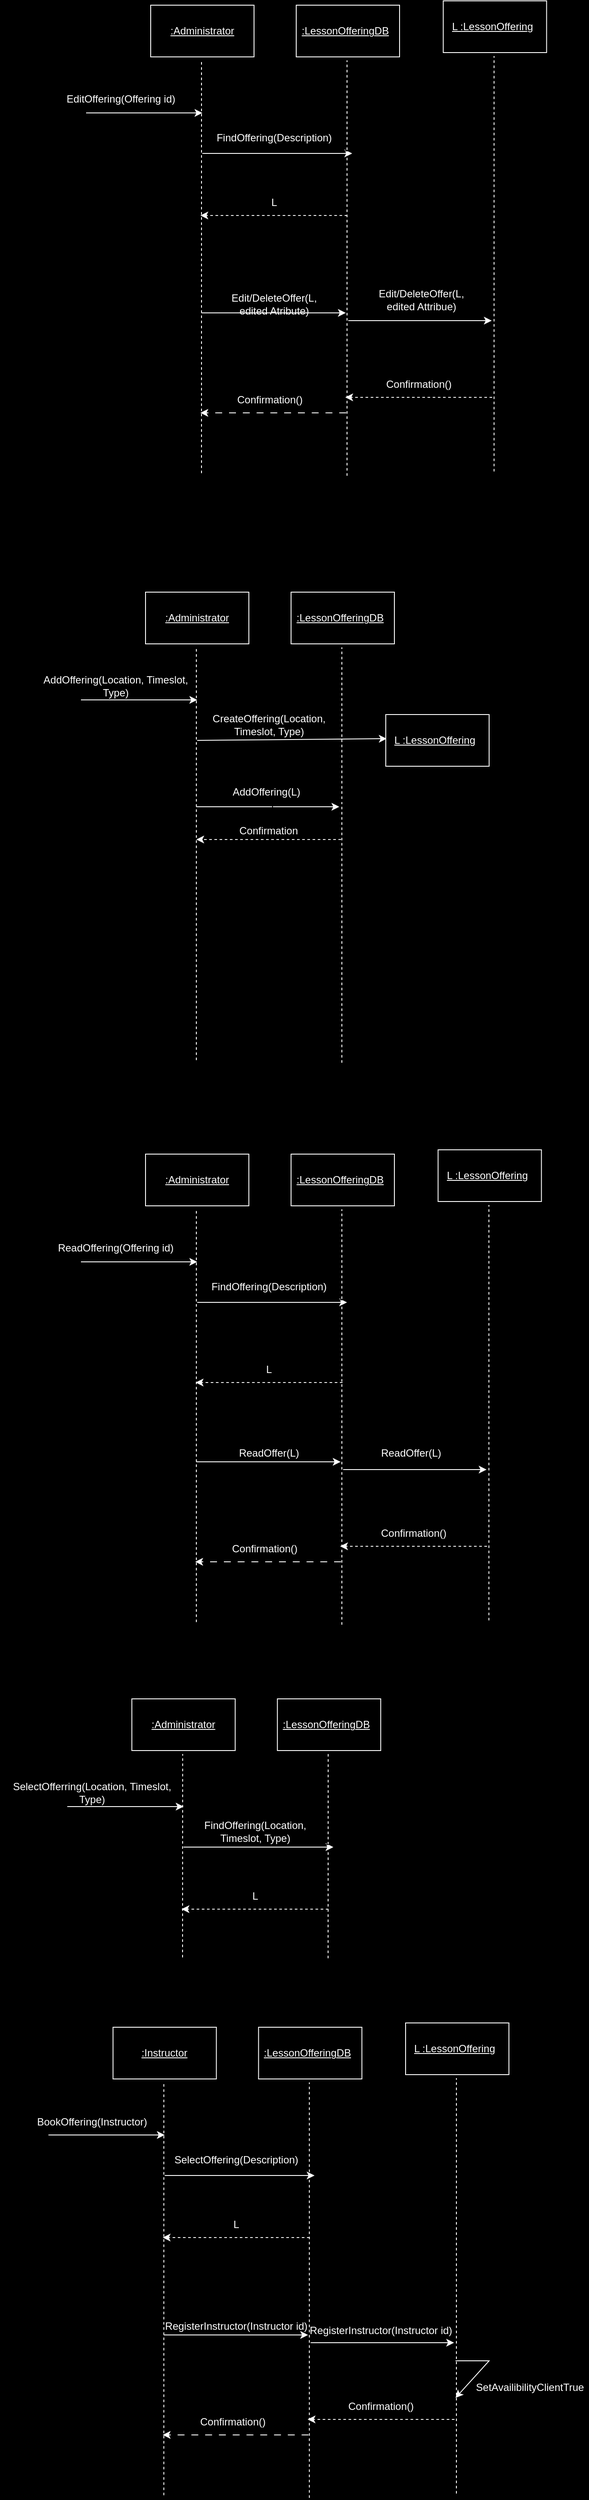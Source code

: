 <mxfile version="24.8.3">
  <diagram name="Page-1" id="BVtC-Wyuu0O_u82IhjVZ">
    <mxGraphModel dx="1826" dy="791" grid="0" gridSize="10" guides="1" tooltips="1" connect="1" arrows="1" fold="1" page="0" pageScale="1" pageWidth="850" pageHeight="1100" background="#000000" math="0" shadow="0">
      <root>
        <mxCell id="0" />
        <mxCell id="1" parent="0" />
        <mxCell id="HHSnTfPOIRJ8PouTAjJy-1" value="" style="endArrow=classic;html=1;rounded=0;strokeColor=#FFFFFF;" parent="1" edge="1">
          <mxGeometry width="50" height="50" relative="1" as="geometry">
            <mxPoint x="68" y="237" as="sourcePoint" />
            <mxPoint x="203" y="237" as="targetPoint" />
          </mxGeometry>
        </mxCell>
        <mxCell id="HHSnTfPOIRJ8PouTAjJy-2" value="Con" style="text;html=1;align=center;verticalAlign=middle;whiteSpace=wrap;rounded=0;" parent="1" vertex="1">
          <mxGeometry x="103" y="206" width="60" height="30" as="geometry" />
        </mxCell>
        <mxCell id="HHSnTfPOIRJ8PouTAjJy-3" value="" style="endArrow=none;dashed=1;html=1;rounded=0;strokeColor=#FFFFFF;" parent="1" edge="1">
          <mxGeometry width="50" height="50" relative="1" as="geometry">
            <mxPoint x="202" y="655" as="sourcePoint" />
            <mxPoint x="202" y="176" as="targetPoint" />
          </mxGeometry>
        </mxCell>
        <mxCell id="HHSnTfPOIRJ8PouTAjJy-4" value="" style="rounded=0;whiteSpace=wrap;html=1;fillColor=#000000;strokeColor=#FFFFFF;" parent="1" vertex="1">
          <mxGeometry x="143" y="112" width="120" height="60" as="geometry" />
        </mxCell>
        <mxCell id="HHSnTfPOIRJ8PouTAjJy-5" value="&lt;font color=&quot;#ffffff&quot;&gt;&lt;u&gt;:Administrator&lt;/u&gt;&lt;/font&gt;" style="text;html=1;align=center;verticalAlign=middle;whiteSpace=wrap;rounded=0;" parent="1" vertex="1">
          <mxGeometry x="173" y="127" width="60" height="30" as="geometry" />
        </mxCell>
        <mxCell id="HHSnTfPOIRJ8PouTAjJy-6" value="&lt;font color=&quot;#ffffff&quot;&gt;EditOffering(Offering id)&lt;/font&gt;" style="text;html=1;align=center;verticalAlign=middle;whiteSpace=wrap;rounded=0;" parent="1" vertex="1">
          <mxGeometry x="14" y="206" width="189" height="30" as="geometry" />
        </mxCell>
        <mxCell id="HHSnTfPOIRJ8PouTAjJy-7" value="" style="endArrow=classic;html=1;rounded=0;strokeColor=#FFFFFF;" parent="1" edge="1">
          <mxGeometry width="50" height="50" relative="1" as="geometry">
            <mxPoint x="203" y="284" as="sourcePoint" />
            <mxPoint x="377" y="284" as="targetPoint" />
          </mxGeometry>
        </mxCell>
        <mxCell id="HHSnTfPOIRJ8PouTAjJy-8" value="" style="endArrow=none;dashed=1;html=1;rounded=0;strokeColor=#FFFFFF;" parent="1" edge="1">
          <mxGeometry width="50" height="50" relative="1" as="geometry">
            <mxPoint x="371" y="658" as="sourcePoint" />
            <mxPoint x="371" y="176" as="targetPoint" />
          </mxGeometry>
        </mxCell>
        <mxCell id="HHSnTfPOIRJ8PouTAjJy-9" value="" style="rounded=0;whiteSpace=wrap;html=1;fillColor=#000000;strokeColor=#FFFFFF;" parent="1" vertex="1">
          <mxGeometry x="312" y="112" width="120" height="60" as="geometry" />
        </mxCell>
        <mxCell id="HHSnTfPOIRJ8PouTAjJy-10" value="&lt;font color=&quot;#ffffff&quot;&gt;&lt;u&gt;:LessonOfferingDB&lt;/u&gt;&lt;/font&gt;" style="text;html=1;align=center;verticalAlign=middle;whiteSpace=wrap;rounded=0;" parent="1" vertex="1">
          <mxGeometry x="314" y="127" width="110" height="30" as="geometry" />
        </mxCell>
        <mxCell id="HHSnTfPOIRJ8PouTAjJy-11" value="&lt;font color=&quot;#ffffff&quot;&gt;FindOffering(Description)&lt;/font&gt;" style="text;html=1;align=center;verticalAlign=middle;whiteSpace=wrap;rounded=0;" parent="1" vertex="1">
          <mxGeometry x="219" y="251" width="135" height="30" as="geometry" />
        </mxCell>
        <mxCell id="HHSnTfPOIRJ8PouTAjJy-12" value="" style="edgeStyle=orthogonalEdgeStyle;rounded=0;orthogonalLoop=1;jettySize=auto;html=1;" parent="1" edge="1">
          <mxGeometry relative="1" as="geometry">
            <mxPoint x="368" y="471" as="sourcePoint" />
            <mxPoint x="285.5" y="475" as="targetPoint" />
          </mxGeometry>
        </mxCell>
        <mxCell id="HHSnTfPOIRJ8PouTAjJy-13" value="" style="endArrow=classic;html=1;rounded=0;strokeColor=#FFFFFF;dashed=1;" parent="1" edge="1">
          <mxGeometry width="50" height="50" relative="1" as="geometry">
            <mxPoint x="539.5" y="567" as="sourcePoint" />
            <mxPoint x="369" y="567" as="targetPoint" />
          </mxGeometry>
        </mxCell>
        <mxCell id="HHSnTfPOIRJ8PouTAjJy-14" value="&lt;font color=&quot;#ffffff&quot;&gt;Confirmation()&lt;/font&gt;" style="text;html=1;align=center;verticalAlign=middle;whiteSpace=wrap;rounded=0;dashed=1;" parent="1" vertex="1">
          <mxGeometry x="386.75" y="537" width="135" height="30" as="geometry" />
        </mxCell>
        <mxCell id="HHSnTfPOIRJ8PouTAjJy-15" value="" style="endArrow=classic;html=1;rounded=0;strokeColor=#FFFFFF;" parent="1" edge="1">
          <mxGeometry width="50" height="50" relative="1" as="geometry">
            <mxPoint x="372.5" y="478" as="sourcePoint" />
            <mxPoint x="539" y="478" as="targetPoint" />
          </mxGeometry>
        </mxCell>
        <mxCell id="HHSnTfPOIRJ8PouTAjJy-16" value="&lt;span style=&quot;color: rgb(255, 255, 255);&quot;&gt;Edit/DeleteOffer(L, edited Attribue)&lt;/span&gt;" style="text;html=1;align=center;verticalAlign=middle;whiteSpace=wrap;rounded=0;" parent="1" vertex="1">
          <mxGeometry x="390.25" y="439" width="135" height="30" as="geometry" />
        </mxCell>
        <mxCell id="HHSnTfPOIRJ8PouTAjJy-17" value="" style="endArrow=none;dashed=1;html=1;rounded=0;strokeColor=#FFFFFF;" parent="1" edge="1">
          <mxGeometry width="50" height="50" relative="1" as="geometry">
            <mxPoint x="541.75" y="653" as="sourcePoint" />
            <mxPoint x="541.75" y="171" as="targetPoint" />
          </mxGeometry>
        </mxCell>
        <mxCell id="HHSnTfPOIRJ8PouTAjJy-18" value="" style="rounded=0;whiteSpace=wrap;html=1;fillColor=#000000;strokeColor=#FFFFFF;" parent="1" vertex="1">
          <mxGeometry x="482.75" y="107" width="120" height="60" as="geometry" />
        </mxCell>
        <mxCell id="HHSnTfPOIRJ8PouTAjJy-19" value="&lt;font color=&quot;#ffffff&quot;&gt;&lt;u&gt;L :LessonOffering&lt;/u&gt;&lt;/font&gt;" style="text;html=1;align=center;verticalAlign=middle;whiteSpace=wrap;rounded=0;" parent="1" vertex="1">
          <mxGeometry x="484.75" y="122" width="110" height="30" as="geometry" />
        </mxCell>
        <mxCell id="HHSnTfPOIRJ8PouTAjJy-20" value="" style="endArrow=classic;html=1;rounded=0;strokeColor=#FFFFFF;" parent="1" edge="1">
          <mxGeometry width="50" height="50" relative="1" as="geometry">
            <mxPoint x="202" y="469" as="sourcePoint" />
            <mxPoint x="369.5" y="469" as="targetPoint" />
          </mxGeometry>
        </mxCell>
        <mxCell id="HHSnTfPOIRJ8PouTAjJy-21" value="&lt;font color=&quot;#ffffff&quot;&gt;Edit/DeleteOffer(L, edited Atribute)&lt;/font&gt;" style="text;html=1;align=center;verticalAlign=middle;whiteSpace=wrap;rounded=0;" parent="1" vertex="1">
          <mxGeometry x="218.5" y="444" width="135" height="30" as="geometry" />
        </mxCell>
        <mxCell id="HHSnTfPOIRJ8PouTAjJy-22" value="" style="endArrow=classic;html=1;rounded=0;strokeColor=#FFFFFF;dashed=1;dashPattern=8 8;" parent="1" edge="1">
          <mxGeometry width="50" height="50" relative="1" as="geometry">
            <mxPoint x="370" y="585" as="sourcePoint" />
            <mxPoint x="200.75" y="585" as="targetPoint" />
          </mxGeometry>
        </mxCell>
        <mxCell id="HHSnTfPOIRJ8PouTAjJy-23" value="&lt;font color=&quot;#ffffff&quot;&gt;Confirmation()&lt;/font&gt;" style="text;html=1;align=center;verticalAlign=middle;whiteSpace=wrap;rounded=0;" parent="1" vertex="1">
          <mxGeometry x="214.25" y="555" width="135" height="30" as="geometry" />
        </mxCell>
        <mxCell id="HHSnTfPOIRJ8PouTAjJy-24" value="" style="edgeStyle=orthogonalEdgeStyle;rounded=0;orthogonalLoop=1;jettySize=auto;html=1;" parent="1" edge="1">
          <mxGeometry relative="1" as="geometry">
            <mxPoint x="366" y="281" as="sourcePoint" />
            <mxPoint x="414.5" y="305" as="targetPoint" />
          </mxGeometry>
        </mxCell>
        <mxCell id="HHSnTfPOIRJ8PouTAjJy-25" value="" style="endArrow=classic;html=1;rounded=0;strokeColor=#FFFFFF;dashed=1;" parent="1" edge="1">
          <mxGeometry width="50" height="50" relative="1" as="geometry">
            <mxPoint x="371.25" y="356" as="sourcePoint" />
            <mxPoint x="200.75" y="356" as="targetPoint" />
          </mxGeometry>
        </mxCell>
        <mxCell id="HHSnTfPOIRJ8PouTAjJy-26" value="&lt;font color=&quot;#ffffff&quot;&gt;L&lt;/font&gt;" style="text;html=1;align=center;verticalAlign=middle;whiteSpace=wrap;rounded=0;dashed=1;" parent="1" vertex="1">
          <mxGeometry x="218.5" y="326" width="135" height="30" as="geometry" />
        </mxCell>
        <mxCell id="HHSnTfPOIRJ8PouTAjJy-27" value="" style="endArrow=classic;html=1;rounded=0;strokeColor=#FFFFFF;" parent="1" edge="1">
          <mxGeometry width="50" height="50" relative="1" as="geometry">
            <mxPoint x="62" y="918" as="sourcePoint" />
            <mxPoint x="197" y="918" as="targetPoint" />
          </mxGeometry>
        </mxCell>
        <mxCell id="HHSnTfPOIRJ8PouTAjJy-28" value="Con" style="text;html=1;align=center;verticalAlign=middle;whiteSpace=wrap;rounded=0;" parent="1" vertex="1">
          <mxGeometry x="97" y="887" width="60" height="30" as="geometry" />
        </mxCell>
        <mxCell id="HHSnTfPOIRJ8PouTAjJy-29" value="" style="endArrow=none;dashed=1;html=1;rounded=0;strokeColor=#FFFFFF;" parent="1" edge="1">
          <mxGeometry width="50" height="50" relative="1" as="geometry">
            <mxPoint x="196" y="1336" as="sourcePoint" />
            <mxPoint x="196" y="857" as="targetPoint" />
          </mxGeometry>
        </mxCell>
        <mxCell id="HHSnTfPOIRJ8PouTAjJy-30" value="" style="rounded=0;whiteSpace=wrap;html=1;fillColor=#000000;strokeColor=#FFFFFF;" parent="1" vertex="1">
          <mxGeometry x="137" y="793" width="120" height="60" as="geometry" />
        </mxCell>
        <mxCell id="HHSnTfPOIRJ8PouTAjJy-31" value="&lt;font color=&quot;#ffffff&quot;&gt;&lt;u&gt;:Administrator&lt;/u&gt;&lt;/font&gt;" style="text;html=1;align=center;verticalAlign=middle;whiteSpace=wrap;rounded=0;" parent="1" vertex="1">
          <mxGeometry x="167" y="808" width="60" height="30" as="geometry" />
        </mxCell>
        <mxCell id="HHSnTfPOIRJ8PouTAjJy-32" value="&lt;font color=&quot;#ffffff&quot;&gt;AddOffering(&lt;/font&gt;&lt;span style=&quot;color: rgb(255, 255, 255);&quot;&gt;Location, Timeslot, Type&lt;/span&gt;&lt;font color=&quot;#ffffff&quot;&gt;)&lt;/font&gt;" style="text;html=1;align=center;verticalAlign=middle;whiteSpace=wrap;rounded=0;" parent="1" vertex="1">
          <mxGeometry x="8" y="887" width="189" height="30" as="geometry" />
        </mxCell>
        <mxCell id="HHSnTfPOIRJ8PouTAjJy-33" value="" style="endArrow=classic;html=1;rounded=0;strokeColor=#FFFFFF;" parent="1" edge="1">
          <mxGeometry width="50" height="50" relative="1" as="geometry">
            <mxPoint x="197" y="965" as="sourcePoint" />
            <mxPoint x="417" y="963" as="targetPoint" />
          </mxGeometry>
        </mxCell>
        <mxCell id="HHSnTfPOIRJ8PouTAjJy-34" value="" style="endArrow=none;dashed=1;html=1;rounded=0;strokeColor=#FFFFFF;" parent="1" edge="1">
          <mxGeometry width="50" height="50" relative="1" as="geometry">
            <mxPoint x="365" y="1339" as="sourcePoint" />
            <mxPoint x="365" y="857" as="targetPoint" />
          </mxGeometry>
        </mxCell>
        <mxCell id="HHSnTfPOIRJ8PouTAjJy-35" value="" style="rounded=0;whiteSpace=wrap;html=1;fillColor=#000000;strokeColor=#FFFFFF;" parent="1" vertex="1">
          <mxGeometry x="306" y="793" width="120" height="60" as="geometry" />
        </mxCell>
        <mxCell id="HHSnTfPOIRJ8PouTAjJy-36" value="&lt;font color=&quot;#ffffff&quot;&gt;&lt;u&gt;:LessonOfferingDB&lt;/u&gt;&lt;/font&gt;" style="text;html=1;align=center;verticalAlign=middle;whiteSpace=wrap;rounded=0;" parent="1" vertex="1">
          <mxGeometry x="308" y="808" width="110" height="30" as="geometry" />
        </mxCell>
        <mxCell id="HHSnTfPOIRJ8PouTAjJy-37" value="&lt;font color=&quot;#ffffff&quot;&gt;CreateOffering(&lt;/font&gt;&lt;span style=&quot;color: rgb(255, 255, 255);&quot;&gt;Location, Timeslot, Type)&lt;/span&gt;" style="text;html=1;align=center;verticalAlign=middle;whiteSpace=wrap;rounded=0;" parent="1" vertex="1">
          <mxGeometry x="213" y="932" width="135" height="30" as="geometry" />
        </mxCell>
        <mxCell id="HHSnTfPOIRJ8PouTAjJy-38" value="&lt;font color=&quot;#ffffff&quot;&gt;AddOffering(L)&lt;/font&gt;" style="text;html=1;align=center;verticalAlign=middle;whiteSpace=wrap;rounded=0;" parent="1" vertex="1">
          <mxGeometry x="210" y="1010" width="135" height="30" as="geometry" />
        </mxCell>
        <mxCell id="HHSnTfPOIRJ8PouTAjJy-39" value="" style="rounded=0;whiteSpace=wrap;html=1;fillColor=#000000;strokeColor=#FFFFFF;" parent="1" vertex="1">
          <mxGeometry x="416" y="935" width="120" height="60" as="geometry" />
        </mxCell>
        <mxCell id="HHSnTfPOIRJ8PouTAjJy-40" value="&lt;font color=&quot;#ffffff&quot;&gt;&lt;u&gt;L :LessonOffering&lt;/u&gt;&lt;/font&gt;" style="text;html=1;align=center;verticalAlign=middle;whiteSpace=wrap;rounded=0;" parent="1" vertex="1">
          <mxGeometry x="418" y="950" width="110" height="30" as="geometry" />
        </mxCell>
        <mxCell id="HHSnTfPOIRJ8PouTAjJy-41" value="" style="endArrow=classic;html=1;rounded=0;strokeColor=#FFFFFF;" parent="1" edge="1">
          <mxGeometry width="50" height="50" relative="1" as="geometry">
            <mxPoint x="196" y="1042" as="sourcePoint" />
            <mxPoint x="362" y="1042" as="targetPoint" />
          </mxGeometry>
        </mxCell>
        <mxCell id="HHSnTfPOIRJ8PouTAjJy-42" value="" style="endArrow=classic;html=1;rounded=0;strokeColor=#FFFFFF;dashed=1;" parent="1" edge="1">
          <mxGeometry width="50" height="50" relative="1" as="geometry">
            <mxPoint x="364" y="1080" as="sourcePoint" />
            <mxPoint x="196" y="1080" as="targetPoint" />
          </mxGeometry>
        </mxCell>
        <mxCell id="HHSnTfPOIRJ8PouTAjJy-43" value="&lt;span style=&quot;color: rgb(255, 255, 255); font-family: Helvetica; font-size: 12px; font-style: normal; font-variant-ligatures: normal; font-variant-caps: normal; font-weight: 400; letter-spacing: normal; orphans: 2; text-align: center; text-indent: 0px; text-transform: none; widows: 2; word-spacing: 0px; -webkit-text-stroke-width: 0px; white-space: normal; text-decoration-thickness: initial; text-decoration-style: initial; text-decoration-color: initial; float: none; display: inline !important; background-color: rgb(0, 0, 0);&quot;&gt;Confirmation&lt;/span&gt;" style="text;whiteSpace=wrap;html=1;" parent="1" vertex="1">
          <mxGeometry x="244" y="1056" width="162" height="36" as="geometry" />
        </mxCell>
        <mxCell id="HHSnTfPOIRJ8PouTAjJy-44" style="edgeStyle=orthogonalEdgeStyle;rounded=0;orthogonalLoop=1;jettySize=auto;html=1;exitX=0.25;exitY=0;exitDx=0;exitDy=0;" parent="1" source="HHSnTfPOIRJ8PouTAjJy-43" target="HHSnTfPOIRJ8PouTAjJy-43" edge="1">
          <mxGeometry relative="1" as="geometry" />
        </mxCell>
        <mxCell id="HHSnTfPOIRJ8PouTAjJy-45" value="" style="endArrow=classic;html=1;rounded=0;strokeColor=#FFFFFF;" parent="1" edge="1">
          <mxGeometry width="50" height="50" relative="1" as="geometry">
            <mxPoint x="62" y="1570" as="sourcePoint" />
            <mxPoint x="197" y="1570" as="targetPoint" />
          </mxGeometry>
        </mxCell>
        <mxCell id="HHSnTfPOIRJ8PouTAjJy-46" value="Con" style="text;html=1;align=center;verticalAlign=middle;whiteSpace=wrap;rounded=0;" parent="1" vertex="1">
          <mxGeometry x="97" y="1539" width="60" height="30" as="geometry" />
        </mxCell>
        <mxCell id="HHSnTfPOIRJ8PouTAjJy-47" value="" style="endArrow=none;dashed=1;html=1;rounded=0;strokeColor=#FFFFFF;" parent="1" edge="1">
          <mxGeometry width="50" height="50" relative="1" as="geometry">
            <mxPoint x="196" y="1988" as="sourcePoint" />
            <mxPoint x="196" y="1509" as="targetPoint" />
          </mxGeometry>
        </mxCell>
        <mxCell id="HHSnTfPOIRJ8PouTAjJy-48" value="" style="rounded=0;whiteSpace=wrap;html=1;fillColor=#000000;strokeColor=#FFFFFF;" parent="1" vertex="1">
          <mxGeometry x="137" y="1445" width="120" height="60" as="geometry" />
        </mxCell>
        <mxCell id="HHSnTfPOIRJ8PouTAjJy-49" value="&lt;font color=&quot;#ffffff&quot;&gt;&lt;u&gt;:Administrator&lt;/u&gt;&lt;/font&gt;" style="text;html=1;align=center;verticalAlign=middle;whiteSpace=wrap;rounded=0;" parent="1" vertex="1">
          <mxGeometry x="167" y="1460" width="60" height="30" as="geometry" />
        </mxCell>
        <mxCell id="HHSnTfPOIRJ8PouTAjJy-50" value="&lt;font color=&quot;#ffffff&quot;&gt;ReadOffering(Offering id)&lt;/font&gt;" style="text;html=1;align=center;verticalAlign=middle;whiteSpace=wrap;rounded=0;" parent="1" vertex="1">
          <mxGeometry x="8" y="1539" width="189" height="30" as="geometry" />
        </mxCell>
        <mxCell id="HHSnTfPOIRJ8PouTAjJy-51" value="" style="endArrow=classic;html=1;rounded=0;strokeColor=#FFFFFF;" parent="1" edge="1">
          <mxGeometry width="50" height="50" relative="1" as="geometry">
            <mxPoint x="197" y="1617" as="sourcePoint" />
            <mxPoint x="371" y="1617" as="targetPoint" />
          </mxGeometry>
        </mxCell>
        <mxCell id="HHSnTfPOIRJ8PouTAjJy-52" value="" style="endArrow=none;dashed=1;html=1;rounded=0;strokeColor=#FFFFFF;" parent="1" edge="1">
          <mxGeometry width="50" height="50" relative="1" as="geometry">
            <mxPoint x="365" y="1991" as="sourcePoint" />
            <mxPoint x="365" y="1509" as="targetPoint" />
          </mxGeometry>
        </mxCell>
        <mxCell id="HHSnTfPOIRJ8PouTAjJy-53" value="" style="rounded=0;whiteSpace=wrap;html=1;fillColor=#000000;strokeColor=#FFFFFF;" parent="1" vertex="1">
          <mxGeometry x="306" y="1445" width="120" height="60" as="geometry" />
        </mxCell>
        <mxCell id="HHSnTfPOIRJ8PouTAjJy-54" value="&lt;font color=&quot;#ffffff&quot;&gt;&lt;u&gt;:LessonOfferingDB&lt;/u&gt;&lt;/font&gt;" style="text;html=1;align=center;verticalAlign=middle;whiteSpace=wrap;rounded=0;" parent="1" vertex="1">
          <mxGeometry x="308" y="1460" width="110" height="30" as="geometry" />
        </mxCell>
        <mxCell id="HHSnTfPOIRJ8PouTAjJy-55" value="&lt;font color=&quot;#ffffff&quot;&gt;FindOffering(Description)&lt;/font&gt;" style="text;html=1;align=center;verticalAlign=middle;whiteSpace=wrap;rounded=0;" parent="1" vertex="1">
          <mxGeometry x="213" y="1584" width="135" height="30" as="geometry" />
        </mxCell>
        <mxCell id="HHSnTfPOIRJ8PouTAjJy-56" value="" style="edgeStyle=orthogonalEdgeStyle;rounded=0;orthogonalLoop=1;jettySize=auto;html=1;" parent="1" edge="1">
          <mxGeometry relative="1" as="geometry">
            <mxPoint x="362" y="1804" as="sourcePoint" />
            <mxPoint x="279.5" y="1808" as="targetPoint" />
          </mxGeometry>
        </mxCell>
        <mxCell id="HHSnTfPOIRJ8PouTAjJy-57" value="" style="endArrow=classic;html=1;rounded=0;strokeColor=#FFFFFF;dashed=1;" parent="1" edge="1">
          <mxGeometry width="50" height="50" relative="1" as="geometry">
            <mxPoint x="533.5" y="1900" as="sourcePoint" />
            <mxPoint x="363" y="1900" as="targetPoint" />
          </mxGeometry>
        </mxCell>
        <mxCell id="HHSnTfPOIRJ8PouTAjJy-58" value="&lt;font color=&quot;#ffffff&quot;&gt;Confirmation()&lt;/font&gt;" style="text;html=1;align=center;verticalAlign=middle;whiteSpace=wrap;rounded=0;dashed=1;" parent="1" vertex="1">
          <mxGeometry x="380.75" y="1870" width="135" height="30" as="geometry" />
        </mxCell>
        <mxCell id="HHSnTfPOIRJ8PouTAjJy-59" value="" style="endArrow=classic;html=1;rounded=0;strokeColor=#FFFFFF;" parent="1" edge="1">
          <mxGeometry width="50" height="50" relative="1" as="geometry">
            <mxPoint x="366.5" y="1811" as="sourcePoint" />
            <mxPoint x="533" y="1811" as="targetPoint" />
          </mxGeometry>
        </mxCell>
        <mxCell id="HHSnTfPOIRJ8PouTAjJy-60" value="&lt;span style=&quot;color: rgb(255, 255, 255);&quot;&gt;ReadOffer(L)&lt;/span&gt;" style="text;html=1;align=center;verticalAlign=middle;whiteSpace=wrap;rounded=0;" parent="1" vertex="1">
          <mxGeometry x="378" y="1777" width="135" height="30" as="geometry" />
        </mxCell>
        <mxCell id="HHSnTfPOIRJ8PouTAjJy-61" value="" style="endArrow=none;dashed=1;html=1;rounded=0;strokeColor=#FFFFFF;" parent="1" edge="1">
          <mxGeometry width="50" height="50" relative="1" as="geometry">
            <mxPoint x="535.75" y="1986" as="sourcePoint" />
            <mxPoint x="535.75" y="1504" as="targetPoint" />
          </mxGeometry>
        </mxCell>
        <mxCell id="HHSnTfPOIRJ8PouTAjJy-62" value="" style="rounded=0;whiteSpace=wrap;html=1;fillColor=#000000;strokeColor=#FFFFFF;" parent="1" vertex="1">
          <mxGeometry x="476.75" y="1440" width="120" height="60" as="geometry" />
        </mxCell>
        <mxCell id="HHSnTfPOIRJ8PouTAjJy-63" value="&lt;font color=&quot;#ffffff&quot;&gt;&lt;u&gt;L :LessonOffering&lt;/u&gt;&lt;/font&gt;" style="text;html=1;align=center;verticalAlign=middle;whiteSpace=wrap;rounded=0;" parent="1" vertex="1">
          <mxGeometry x="478.75" y="1455" width="110" height="30" as="geometry" />
        </mxCell>
        <mxCell id="HHSnTfPOIRJ8PouTAjJy-64" value="" style="endArrow=classic;html=1;rounded=0;strokeColor=#FFFFFF;" parent="1" edge="1">
          <mxGeometry width="50" height="50" relative="1" as="geometry">
            <mxPoint x="196" y="1802" as="sourcePoint" />
            <mxPoint x="363.5" y="1802" as="targetPoint" />
          </mxGeometry>
        </mxCell>
        <mxCell id="HHSnTfPOIRJ8PouTAjJy-65" value="&lt;font color=&quot;#ffffff&quot;&gt;ReadOffer(L)&lt;/font&gt;" style="text;html=1;align=center;verticalAlign=middle;whiteSpace=wrap;rounded=0;" parent="1" vertex="1">
          <mxGeometry x="212.5" y="1777" width="135" height="30" as="geometry" />
        </mxCell>
        <mxCell id="HHSnTfPOIRJ8PouTAjJy-66" value="" style="endArrow=classic;html=1;rounded=0;strokeColor=#FFFFFF;dashed=1;dashPattern=8 8;" parent="1" edge="1">
          <mxGeometry width="50" height="50" relative="1" as="geometry">
            <mxPoint x="364" y="1918" as="sourcePoint" />
            <mxPoint x="194.75" y="1918" as="targetPoint" />
          </mxGeometry>
        </mxCell>
        <mxCell id="HHSnTfPOIRJ8PouTAjJy-67" value="&lt;font color=&quot;#ffffff&quot;&gt;Confirmation()&lt;/font&gt;" style="text;html=1;align=center;verticalAlign=middle;whiteSpace=wrap;rounded=0;" parent="1" vertex="1">
          <mxGeometry x="208.25" y="1888" width="135" height="30" as="geometry" />
        </mxCell>
        <mxCell id="HHSnTfPOIRJ8PouTAjJy-68" value="" style="edgeStyle=orthogonalEdgeStyle;rounded=0;orthogonalLoop=1;jettySize=auto;html=1;" parent="1" edge="1">
          <mxGeometry relative="1" as="geometry">
            <mxPoint x="360" y="1614" as="sourcePoint" />
            <mxPoint x="408.5" y="1638" as="targetPoint" />
          </mxGeometry>
        </mxCell>
        <mxCell id="HHSnTfPOIRJ8PouTAjJy-69" value="" style="endArrow=classic;html=1;rounded=0;strokeColor=#FFFFFF;dashed=1;" parent="1" edge="1">
          <mxGeometry width="50" height="50" relative="1" as="geometry">
            <mxPoint x="365.75" y="1710" as="sourcePoint" />
            <mxPoint x="195.25" y="1710" as="targetPoint" />
          </mxGeometry>
        </mxCell>
        <mxCell id="HHSnTfPOIRJ8PouTAjJy-70" value="&lt;font color=&quot;#ffffff&quot;&gt;L&lt;/font&gt;" style="text;html=1;align=center;verticalAlign=middle;whiteSpace=wrap;rounded=0;dashed=1;" parent="1" vertex="1">
          <mxGeometry x="213" y="1680" width="135" height="30" as="geometry" />
        </mxCell>
        <mxCell id="HHSnTfPOIRJ8PouTAjJy-71" value="" style="endArrow=classic;html=1;rounded=0;strokeColor=#FFFFFF;" parent="1" edge="1">
          <mxGeometry width="50" height="50" relative="1" as="geometry">
            <mxPoint x="46.13" y="2202" as="sourcePoint" />
            <mxPoint x="181.13" y="2202" as="targetPoint" />
          </mxGeometry>
        </mxCell>
        <mxCell id="HHSnTfPOIRJ8PouTAjJy-72" value="&lt;font color=&quot;#ffffff&quot;&gt;SelectOfferring(Location, Timeslot, Type)&lt;/font&gt;" style="text;html=1;align=center;verticalAlign=middle;whiteSpace=wrap;rounded=0;" parent="1" vertex="1">
          <mxGeometry x="-32" y="2171" width="214.13" height="30" as="geometry" />
        </mxCell>
        <mxCell id="HHSnTfPOIRJ8PouTAjJy-73" value="" style="endArrow=none;dashed=1;html=1;rounded=0;strokeColor=#FFFFFF;" parent="1" edge="1">
          <mxGeometry width="50" height="50" relative="1" as="geometry">
            <mxPoint x="180" y="2377" as="sourcePoint" />
            <mxPoint x="180.13" y="2141" as="targetPoint" />
          </mxGeometry>
        </mxCell>
        <mxCell id="HHSnTfPOIRJ8PouTAjJy-74" value="" style="rounded=0;whiteSpace=wrap;html=1;fillColor=#000000;strokeColor=#FFFFFF;" parent="1" vertex="1">
          <mxGeometry x="121.13" y="2077" width="120" height="60" as="geometry" />
        </mxCell>
        <mxCell id="HHSnTfPOIRJ8PouTAjJy-75" value="&lt;font color=&quot;#ffffff&quot;&gt;&lt;u&gt;:Administrator&lt;/u&gt;&lt;/font&gt;" style="text;html=1;align=center;verticalAlign=middle;whiteSpace=wrap;rounded=0;" parent="1" vertex="1">
          <mxGeometry x="151.13" y="2092" width="60" height="30" as="geometry" />
        </mxCell>
        <mxCell id="HHSnTfPOIRJ8PouTAjJy-76" value="" style="endArrow=classic;html=1;rounded=0;strokeColor=#FFFFFF;" parent="1" edge="1">
          <mxGeometry width="50" height="50" relative="1" as="geometry">
            <mxPoint x="181.13" y="2249" as="sourcePoint" />
            <mxPoint x="355.13" y="2249" as="targetPoint" />
          </mxGeometry>
        </mxCell>
        <mxCell id="HHSnTfPOIRJ8PouTAjJy-77" value="" style="endArrow=none;dashed=1;html=1;rounded=0;strokeColor=#FFFFFF;" parent="1" edge="1">
          <mxGeometry width="50" height="50" relative="1" as="geometry">
            <mxPoint x="349" y="2378" as="sourcePoint" />
            <mxPoint x="349.13" y="2141" as="targetPoint" />
          </mxGeometry>
        </mxCell>
        <mxCell id="HHSnTfPOIRJ8PouTAjJy-78" value="" style="rounded=0;whiteSpace=wrap;html=1;fillColor=#000000;strokeColor=#FFFFFF;" parent="1" vertex="1">
          <mxGeometry x="290.13" y="2077" width="120" height="60" as="geometry" />
        </mxCell>
        <mxCell id="HHSnTfPOIRJ8PouTAjJy-79" value="&lt;font color=&quot;#ffffff&quot;&gt;&lt;u&gt;:LessonOfferingDB&lt;/u&gt;&lt;/font&gt;" style="text;html=1;align=center;verticalAlign=middle;whiteSpace=wrap;rounded=0;" parent="1" vertex="1">
          <mxGeometry x="292.13" y="2092" width="110" height="30" as="geometry" />
        </mxCell>
        <mxCell id="HHSnTfPOIRJ8PouTAjJy-80" value="&lt;font color=&quot;#ffffff&quot;&gt;FindOffering(&lt;/font&gt;&lt;span style=&quot;color: rgb(255, 255, 255);&quot;&gt;Location, Timeslot, Type&lt;/span&gt;&lt;font color=&quot;#ffffff&quot;&gt;)&lt;/font&gt;" style="text;html=1;align=center;verticalAlign=middle;whiteSpace=wrap;rounded=0;" parent="1" vertex="1">
          <mxGeometry x="197.13" y="2216" width="135" height="30" as="geometry" />
        </mxCell>
        <mxCell id="HHSnTfPOIRJ8PouTAjJy-81" value="" style="edgeStyle=orthogonalEdgeStyle;rounded=0;orthogonalLoop=1;jettySize=auto;html=1;" parent="1" edge="1">
          <mxGeometry relative="1" as="geometry">
            <mxPoint x="344.13" y="2246" as="sourcePoint" />
            <mxPoint x="392.63" y="2270" as="targetPoint" />
          </mxGeometry>
        </mxCell>
        <mxCell id="HHSnTfPOIRJ8PouTAjJy-82" value="" style="endArrow=classic;html=1;rounded=0;strokeColor=#FFFFFF;dashed=1;" parent="1" edge="1">
          <mxGeometry width="50" height="50" relative="1" as="geometry">
            <mxPoint x="349.38" y="2321" as="sourcePoint" />
            <mxPoint x="178.88" y="2321" as="targetPoint" />
          </mxGeometry>
        </mxCell>
        <mxCell id="HHSnTfPOIRJ8PouTAjJy-83" value="&lt;font color=&quot;#ffffff&quot;&gt;L&lt;/font&gt;" style="text;html=1;align=center;verticalAlign=middle;whiteSpace=wrap;rounded=0;dashed=1;" parent="1" vertex="1">
          <mxGeometry x="196.63" y="2291" width="135" height="30" as="geometry" />
        </mxCell>
        <mxCell id="HHSnTfPOIRJ8PouTAjJy-84" value="" style="endArrow=classic;html=1;rounded=0;strokeColor=#FFFFFF;" parent="1" edge="1">
          <mxGeometry width="50" height="50" relative="1" as="geometry">
            <mxPoint x="24.26" y="2583" as="sourcePoint" />
            <mxPoint x="159.26" y="2583" as="targetPoint" />
          </mxGeometry>
        </mxCell>
        <mxCell id="HHSnTfPOIRJ8PouTAjJy-85" value="&lt;font color=&quot;#ffffff&quot;&gt;BookOffering(Instructor)&lt;/font&gt;" style="text;html=1;align=center;verticalAlign=middle;whiteSpace=wrap;rounded=0;" parent="1" vertex="1">
          <mxGeometry x="45.07" y="2553" width="60" height="30" as="geometry" />
        </mxCell>
        <mxCell id="HHSnTfPOIRJ8PouTAjJy-86" value="" style="endArrow=none;dashed=1;html=1;rounded=0;strokeColor=#FFFFFF;" parent="1" edge="1">
          <mxGeometry width="50" height="50" relative="1" as="geometry">
            <mxPoint x="158.26" y="3001" as="sourcePoint" />
            <mxPoint x="158.26" y="2522" as="targetPoint" />
          </mxGeometry>
        </mxCell>
        <mxCell id="HHSnTfPOIRJ8PouTAjJy-87" value="" style="rounded=0;whiteSpace=wrap;html=1;fillColor=#000000;strokeColor=#FFFFFF;" parent="1" vertex="1">
          <mxGeometry x="99.26" y="2458" width="120" height="60" as="geometry" />
        </mxCell>
        <mxCell id="HHSnTfPOIRJ8PouTAjJy-88" value="&lt;font color=&quot;#ffffff&quot;&gt;&lt;u&gt;:Instructor&lt;/u&gt;&lt;/font&gt;" style="text;html=1;align=center;verticalAlign=middle;whiteSpace=wrap;rounded=0;" parent="1" vertex="1">
          <mxGeometry x="129.26" y="2473" width="60" height="30" as="geometry" />
        </mxCell>
        <mxCell id="HHSnTfPOIRJ8PouTAjJy-89" value="" style="endArrow=classic;html=1;rounded=0;strokeColor=#FFFFFF;" parent="1" edge="1">
          <mxGeometry width="50" height="50" relative="1" as="geometry">
            <mxPoint x="159.26" y="2630" as="sourcePoint" />
            <mxPoint x="333.26" y="2630" as="targetPoint" />
          </mxGeometry>
        </mxCell>
        <mxCell id="HHSnTfPOIRJ8PouTAjJy-90" value="" style="endArrow=none;dashed=1;html=1;rounded=0;strokeColor=#FFFFFF;" parent="1" edge="1">
          <mxGeometry width="50" height="50" relative="1" as="geometry">
            <mxPoint x="327.26" y="3004" as="sourcePoint" />
            <mxPoint x="327.26" y="2522" as="targetPoint" />
          </mxGeometry>
        </mxCell>
        <mxCell id="HHSnTfPOIRJ8PouTAjJy-91" value="" style="rounded=0;whiteSpace=wrap;html=1;fillColor=#000000;strokeColor=#FFFFFF;" parent="1" vertex="1">
          <mxGeometry x="268.26" y="2458" width="120" height="60" as="geometry" />
        </mxCell>
        <mxCell id="HHSnTfPOIRJ8PouTAjJy-92" value="&lt;font color=&quot;#ffffff&quot;&gt;&lt;u&gt;:LessonOfferingDB&lt;/u&gt;&lt;/font&gt;" style="text;html=1;align=center;verticalAlign=middle;whiteSpace=wrap;rounded=0;" parent="1" vertex="1">
          <mxGeometry x="270.26" y="2473" width="110" height="30" as="geometry" />
        </mxCell>
        <mxCell id="HHSnTfPOIRJ8PouTAjJy-93" value="&lt;font color=&quot;#ffffff&quot;&gt;SelectOffering(Description)&lt;/font&gt;" style="text;html=1;align=center;verticalAlign=middle;whiteSpace=wrap;rounded=0;" parent="1" vertex="1">
          <mxGeometry x="175.26" y="2597" width="135" height="30" as="geometry" />
        </mxCell>
        <mxCell id="HHSnTfPOIRJ8PouTAjJy-94" value="" style="edgeStyle=orthogonalEdgeStyle;rounded=0;orthogonalLoop=1;jettySize=auto;html=1;" parent="1" edge="1">
          <mxGeometry relative="1" as="geometry">
            <mxPoint x="324.26" y="2817" as="sourcePoint" />
            <mxPoint x="241.76" y="2821" as="targetPoint" />
          </mxGeometry>
        </mxCell>
        <mxCell id="HHSnTfPOIRJ8PouTAjJy-95" value="" style="endArrow=classic;html=1;rounded=0;strokeColor=#FFFFFF;dashed=1;" parent="1" edge="1">
          <mxGeometry width="50" height="50" relative="1" as="geometry">
            <mxPoint x="495.76" y="2913" as="sourcePoint" />
            <mxPoint x="325.26" y="2913" as="targetPoint" />
          </mxGeometry>
        </mxCell>
        <mxCell id="HHSnTfPOIRJ8PouTAjJy-96" value="&lt;font color=&quot;#ffffff&quot;&gt;Confirmation()&lt;/font&gt;" style="text;html=1;align=center;verticalAlign=middle;whiteSpace=wrap;rounded=0;dashed=1;" parent="1" vertex="1">
          <mxGeometry x="343.01" y="2883" width="135" height="30" as="geometry" />
        </mxCell>
        <mxCell id="HHSnTfPOIRJ8PouTAjJy-97" value="" style="endArrow=classic;html=1;rounded=0;strokeColor=#FFFFFF;" parent="1" edge="1">
          <mxGeometry width="50" height="50" relative="1" as="geometry">
            <mxPoint x="328.76" y="2824" as="sourcePoint" />
            <mxPoint x="495.26" y="2824" as="targetPoint" />
          </mxGeometry>
        </mxCell>
        <mxCell id="HHSnTfPOIRJ8PouTAjJy-98" value="&lt;span style=&quot;color: rgb(255, 255, 255);&quot;&gt;RegisterInstructor(Instructor id)&lt;/span&gt;" style="text;html=1;align=center;verticalAlign=middle;whiteSpace=wrap;rounded=0;" parent="1" vertex="1">
          <mxGeometry x="324.02" y="2795" width="172.99" height="30" as="geometry" />
        </mxCell>
        <mxCell id="HHSnTfPOIRJ8PouTAjJy-99" value="" style="endArrow=none;dashed=1;html=1;rounded=0;strokeColor=#FFFFFF;" parent="1" edge="1">
          <mxGeometry width="50" height="50" relative="1" as="geometry">
            <mxPoint x="498.01" y="2999" as="sourcePoint" />
            <mxPoint x="498.01" y="2517" as="targetPoint" />
          </mxGeometry>
        </mxCell>
        <mxCell id="HHSnTfPOIRJ8PouTAjJy-100" value="" style="rounded=0;whiteSpace=wrap;html=1;fillColor=#000000;strokeColor=#FFFFFF;" parent="1" vertex="1">
          <mxGeometry x="439.01" y="2453" width="120" height="60" as="geometry" />
        </mxCell>
        <mxCell id="HHSnTfPOIRJ8PouTAjJy-101" value="&lt;font color=&quot;#ffffff&quot;&gt;&lt;u&gt;L :LessonOffering&lt;/u&gt;&lt;/font&gt;" style="text;html=1;align=center;verticalAlign=middle;whiteSpace=wrap;rounded=0;" parent="1" vertex="1">
          <mxGeometry x="441.01" y="2468" width="110" height="30" as="geometry" />
        </mxCell>
        <mxCell id="HHSnTfPOIRJ8PouTAjJy-102" value="" style="endArrow=classic;html=1;rounded=0;strokeColor=#FFFFFF;" parent="1" edge="1">
          <mxGeometry width="50" height="50" relative="1" as="geometry">
            <mxPoint x="158.26" y="2815" as="sourcePoint" />
            <mxPoint x="325.76" y="2815" as="targetPoint" />
          </mxGeometry>
        </mxCell>
        <mxCell id="HHSnTfPOIRJ8PouTAjJy-103" value="&lt;font color=&quot;#ffffff&quot;&gt;RegisterInstructor(Instructor id)&lt;/font&gt;" style="text;html=1;align=center;verticalAlign=middle;whiteSpace=wrap;rounded=0;" parent="1" vertex="1">
          <mxGeometry x="155.88" y="2790" width="172.76" height="30" as="geometry" />
        </mxCell>
        <mxCell id="HHSnTfPOIRJ8PouTAjJy-104" value="" style="endArrow=classic;html=1;rounded=0;strokeColor=#FFFFFF;dashed=1;dashPattern=8 8;" parent="1" edge="1">
          <mxGeometry width="50" height="50" relative="1" as="geometry">
            <mxPoint x="326.26" y="2931" as="sourcePoint" />
            <mxPoint x="157.01" y="2931" as="targetPoint" />
          </mxGeometry>
        </mxCell>
        <mxCell id="HHSnTfPOIRJ8PouTAjJy-105" value="&lt;font color=&quot;#ffffff&quot;&gt;Confirmation()&lt;/font&gt;" style="text;html=1;align=center;verticalAlign=middle;whiteSpace=wrap;rounded=0;" parent="1" vertex="1">
          <mxGeometry x="170.51" y="2901" width="135" height="30" as="geometry" />
        </mxCell>
        <mxCell id="HHSnTfPOIRJ8PouTAjJy-106" value="" style="endArrow=classic;html=1;rounded=0;strokeColor=#FFFFFF;dashed=1;" parent="1" edge="1">
          <mxGeometry width="50" height="50" relative="1" as="geometry">
            <mxPoint x="327.51" y="2702" as="sourcePoint" />
            <mxPoint x="157.01" y="2702" as="targetPoint" />
          </mxGeometry>
        </mxCell>
        <mxCell id="HHSnTfPOIRJ8PouTAjJy-107" value="&lt;font color=&quot;#ffffff&quot;&gt;L&lt;/font&gt;" style="text;html=1;align=center;verticalAlign=middle;whiteSpace=wrap;rounded=0;dashed=1;" parent="1" vertex="1">
          <mxGeometry x="174.76" y="2672" width="135" height="30" as="geometry" />
        </mxCell>
        <mxCell id="HHSnTfPOIRJ8PouTAjJy-108" value="" style="endArrow=classic;html=1;rounded=0;strokeColor=#FFFFFF;" parent="1" edge="1">
          <mxGeometry width="50" height="50" relative="1" as="geometry">
            <mxPoint x="497" y="2845" as="sourcePoint" />
            <mxPoint x="497" y="2888" as="targetPoint" />
            <Array as="points">
              <mxPoint x="536" y="2845" />
            </Array>
          </mxGeometry>
        </mxCell>
        <mxCell id="HHSnTfPOIRJ8PouTAjJy-109" value="&lt;font color=&quot;#ffffff&quot;&gt;SetAvailibilityClientTrue&lt;/font&gt;" style="text;html=1;align=center;verticalAlign=middle;whiteSpace=wrap;rounded=0;" parent="1" vertex="1">
          <mxGeometry x="515.75" y="2861" width="135" height="30" as="geometry" />
        </mxCell>
      </root>
    </mxGraphModel>
  </diagram>
</mxfile>
